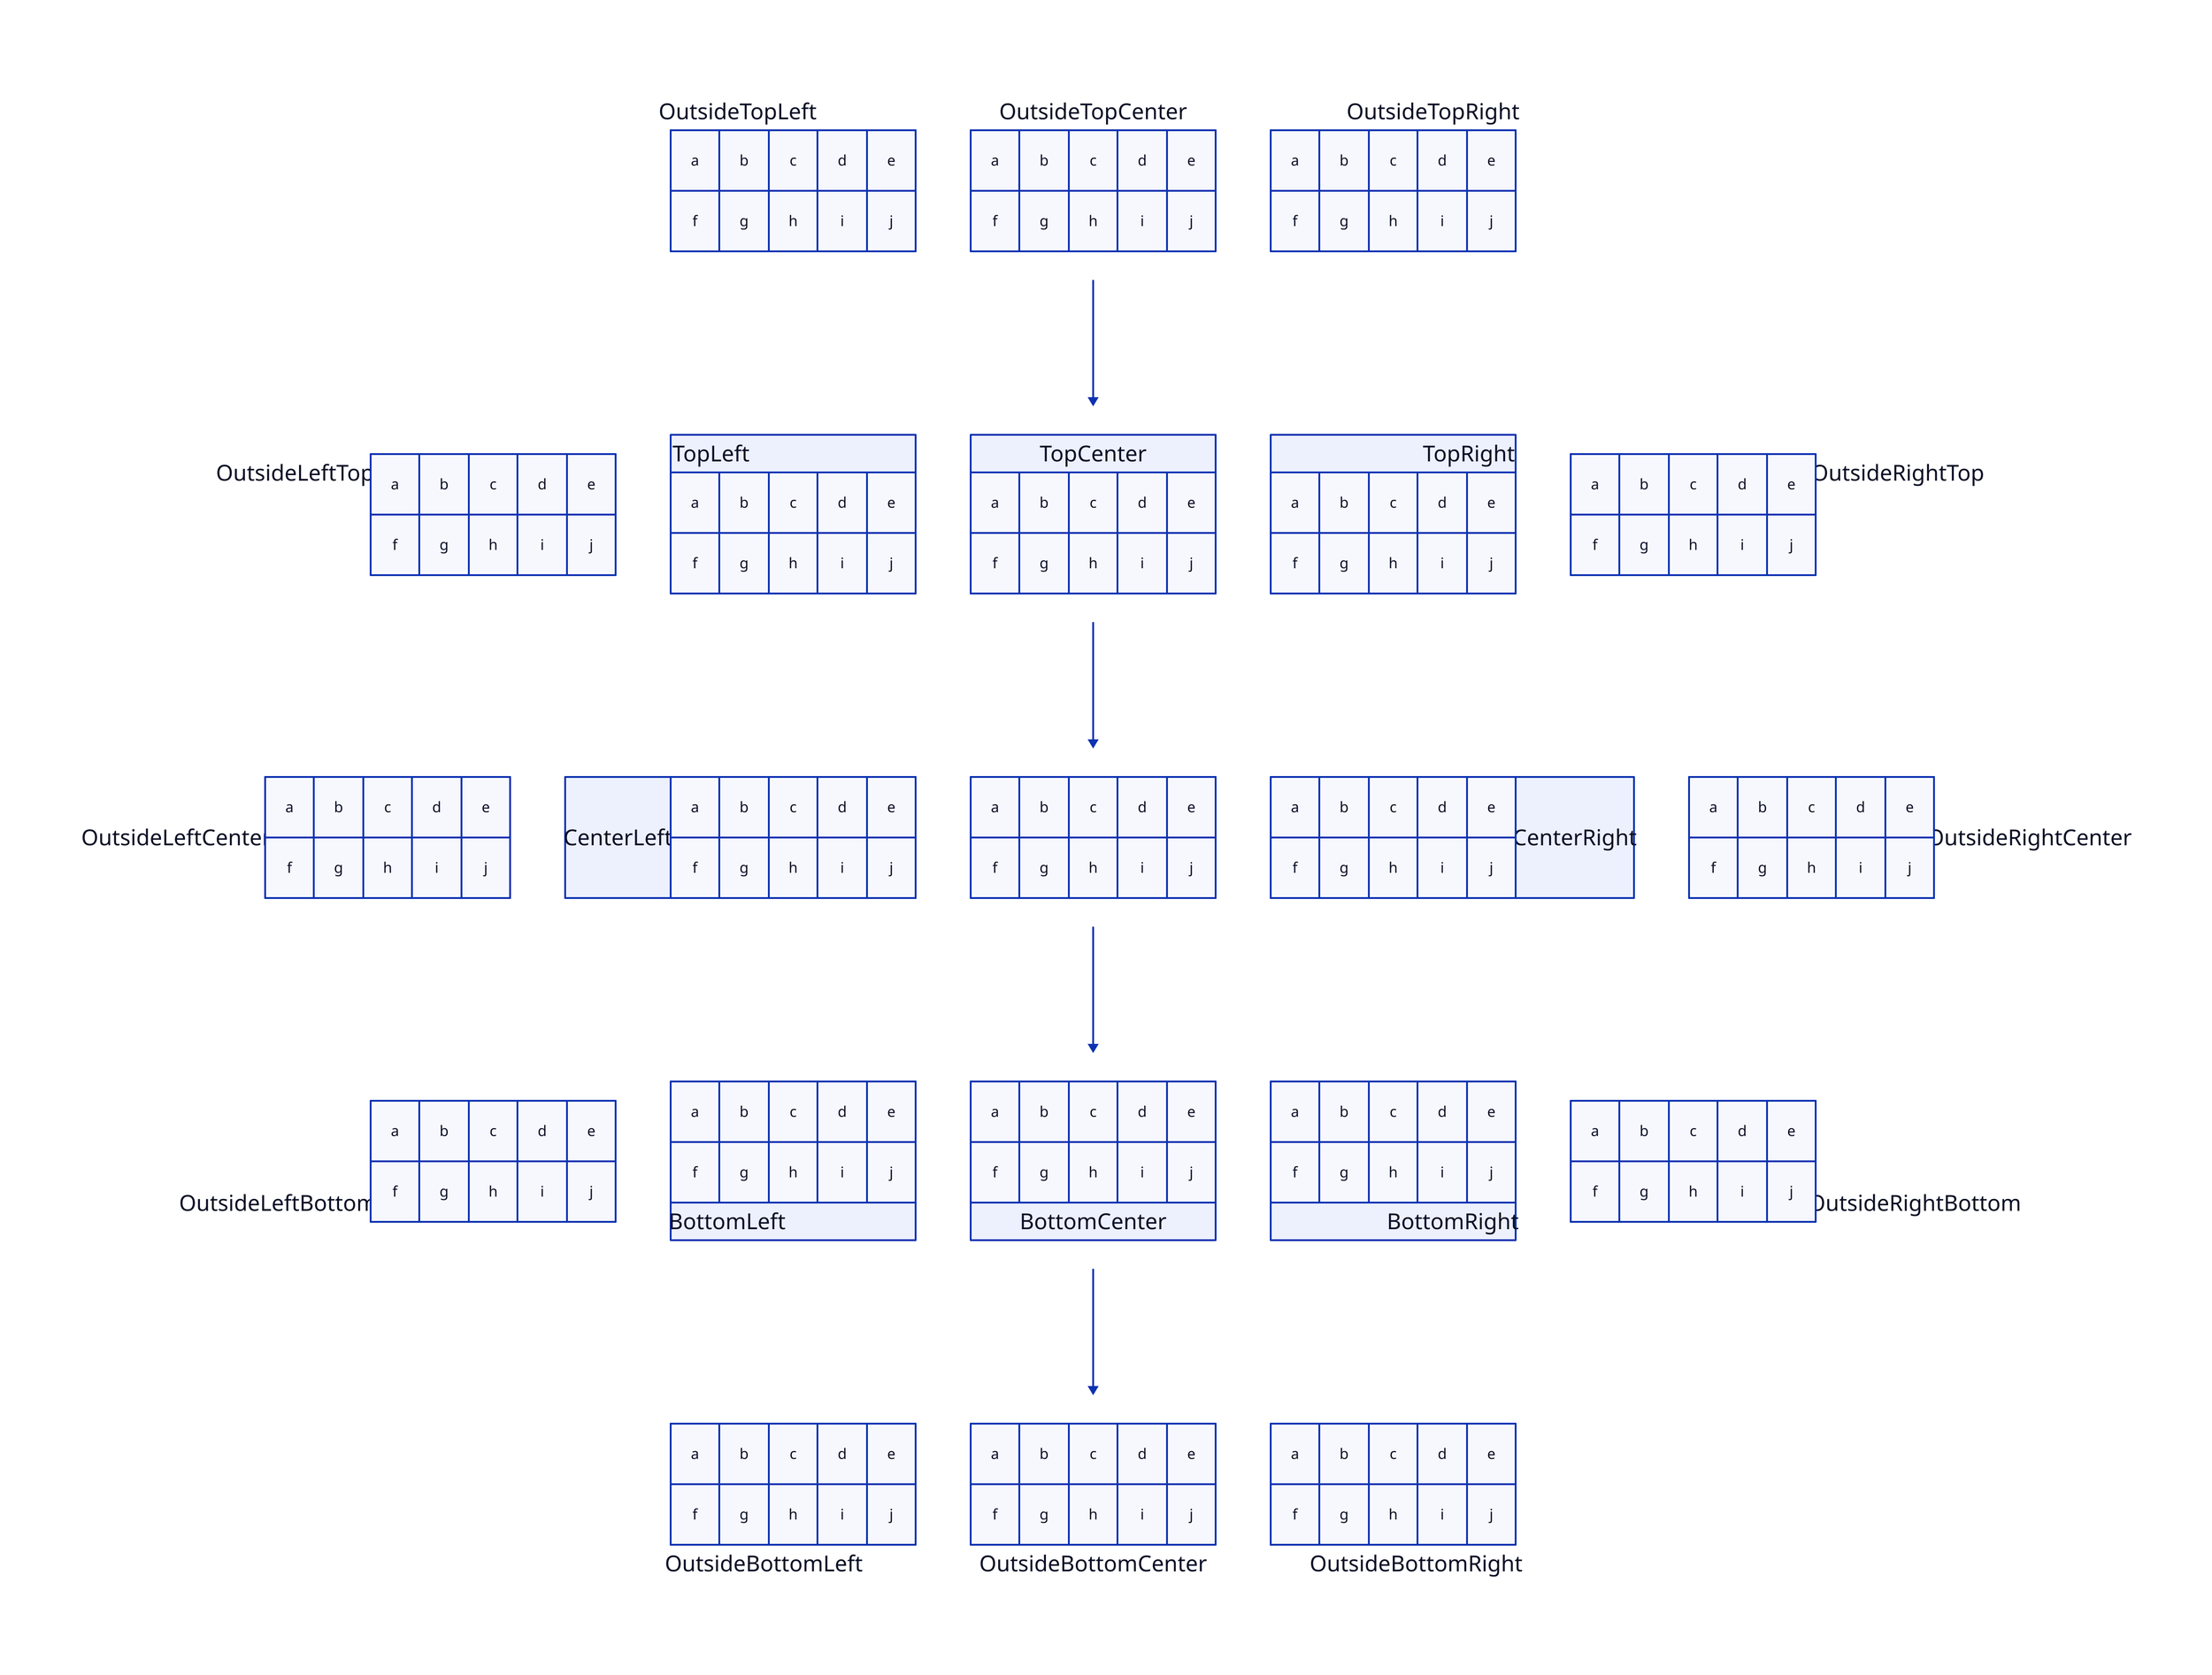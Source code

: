 vars: {
  grid: {
    grid-rows: 2
    grid-columns: 5
    a
    b
    c
    d
    e
    f
    g
    h
    i
    j
    grid-gap: 0
  }
}
direction: down

**.blank*: {
  label: ""
  style: {
    stroke: transparent
    fill: transparent
  }
}
blank*: {
  label: ""
  style: {
    stroke: transparent
    fill: transparent
  }
}

blank_ot -> blank_t -> blank_c -> blank_b -> blank_ob

blank_ot: {
  blank1
  OutsideTopLeft: {
    label.near: outside-top-left
    ...${grid}
  }

  OutsideTopCenter: {
    label.near: outside-top-center
    ...${grid}
  }

  OutsideTopRight: {
    label.near: outside-top-right
    ...${grid}
  }
  blank2
}

blank_t: {
  OutsideLeftTop: {
    label.near: outside-left-top
    ...${grid}
  }

  TopLeft: {
    label.near: top-left
    ...${grid}
  }

  TopCenter: {
    label.near: top-center
    ...${grid}
  }

  TopRight: {
    label.near: top-right
    ...${grid}
  }

  OutsideRightTop: {
    label.near: outside-right-top
    ...${grid}
  }
}

blank_c: {
  OutsideLeftCenter: {
    label.near: outside-left-center
    ...${grid}
  }

  CenterLeft: {
    label.near: center-left
    ...${grid}
  }

  CenterCenter: {
    label.near: center-center
    ...${grid}
  }

  CenterRight: {
    label.near: center-right
    ...${grid}
  }

  OutsideRightCenter: {
    label.near: outside-right-center
    ...${grid}
  }
}

blank_b: {
  OutsideLeftBottom: {
    label.near: outside-left-bottom
    ...${grid}
  }

  BottomLeft: {
    label.near: bottom-left
    ...${grid}
  }

  BottomCenter: {
    label.near: bottom-center
    ...${grid}
  }

  BottomRight: {
    label.near: bottom-right
    ...${grid}
  }

  OutsideRightBottom: {
    label.near: outside-right-bottom
    ...${grid}
  }
}

blank_ob: {
  blank3
  OutsideBottomLeft: {
    label.near: outside-bottom-left
    ...${grid}
  }

  OutsideBottomCenter: {
    label.near: outside-bottom-center
    ...${grid}
  }

  OutsideBottomRight: {
    label.near: outside-bottom-right
    ...${grid}
  }
  blank4
}

